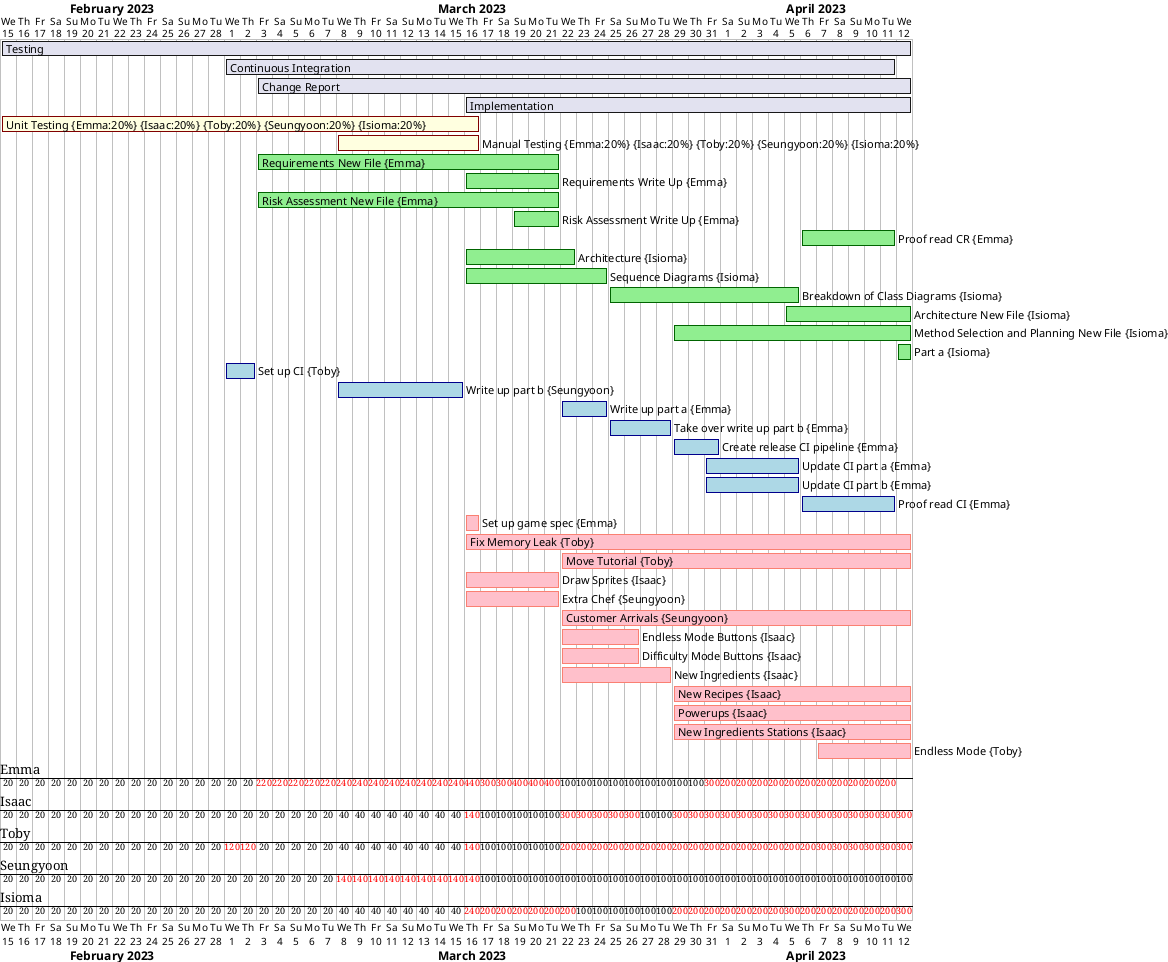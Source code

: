 @startgantt

Project starts 2023-02-15

[Testing] starts 2023-02-15
[Testing] lasts 57 days
[Continuous Integration] starts 2023-03-01
[Continuous Integration] lasts 42 days
[Change Report] starts 2023-03-03
[Change Report] lasts 41 days
[Implementation] starts 2023-03-16
[Implementation] lasts 28 days

[Unit Testing] on {Emma:20%} {Isaac:20%} {Toby:20%} {Seungyoon:20%} {Isioma:20%} starts 2023-02-15 and ends 2023-03-16 and is colored in LightYellow/Maroon
[Manual Testing] on {Emma:20%} {Isaac:20%} {Toby:20%} {Seungyoon:20%} {Isioma:20%} starts 2023-03-08 and ends 2023-03-16 and is colored in LightYellow/Maroon

[Requirements New File] on {Emma:100%} starts 2023-03-03 and ends 2023-03-21 and is colored in LightGreen/DarkGreen
[Requirements Write Up] on {Emma:100%} starts 2023-03-16 and ends 2023-03-21 and is colored in LightGreen/DarkGreen
[Risk Assessment New File] on {Emma:100%} starts 2023-03-03 and ends 2023-03-21 and is colored in LightGreen/DarkGreen
[Risk Assessment Write Up] on {Emma:100%} starts 2023-03-19 and ends 2023-03-21 and is colored in LightGreen/DarkGreen
[Proof read CR] on {Emma:100%} starts 2023-04-06 and ends 2023-04-11 and is colored in LightGreen/DarkGreen
[Architecture] on {Isioma:100%} starts 2023-03-16 and ends 2023-03-22 and is colored in LightGreen/DarkGreen
[Sequence Diagrams] on {Isioma:100%} starts 2023-03-16 and ends 2023-03-24 and is colored in LightGreen/DarkGreen
[Breakdown of Class Diagrams] on {Isioma:100%} starts 2023-03-25 and ends 2023-04-05 and is colored in LightGreen/DarkGreen
[Architecture New File] on {Isioma:100%} starts 2023-04-05 and ends 2023-04-12 and is colored in LightGreen/DarkGreen
[Method Selection and Planning New File] on {Isioma:100%} starts 2023-03-29 and ends 2023-04-12 and is colored in LightGreen/DarkGreen
[Part a] on {Isioma:100%} starts 2023-04-12 and ends 2023-04-12 and is colored in LightGreen/DarkGreen

[Set up CI] on {Toby:100%} starts 2023-03-01 and ends 2023-03-02 and is colored in LightBlue/DarkBlue
[Write up part b] on {Seungyoon:100%} starts 2023-03-08 and ends 2023-03-15 and is colored in LightBlue/DarkBlue
[Write up part a] on {Emma:100%} starts 2023-03-22 and ends 2023-03-24 and is colored in LightBlue/DarkBlue
[Take over write up part b] on {Emma:100%} starts 2023-03-25 and ends 2023-03-28 and is colored in LightBlue/DarkBlue
[Create release CI pipeline] on {Emma:100%} starts 2023-03-29 and ends 2023-03-31 and is colored in LightBlue/DarkBlue
[Update CI part a] on {Emma:100%} starts 2023-03-31 and ends 2023-04-05 and is colored in LightBlue/DarkBlue
[Update CI part b] on {Emma:100%} starts 2023-03-31 and ends 2023-04-05 and is colored in LightBlue/DarkBlue
[Proof read CI] on {Emma:100%} starts 2023-04-06 and ends 2023-04-11 and is colored in LightBlue/DarkBlue

[Set up game spec] on {Emma:100%} starts 2023-03-16 and ends 2023-03-16 and is colored in Pink/Salmon
[Fix Memory Leak] on {Toby:100%} starts 2023-03-16 and ends 2023-04-12 and is colored in Pink/Salmon
[Move Tutorial] on {Toby:100%} starts 2023-03-22 and ends 2023-04-12 and is colored in Pink/Salmon
[Draw Sprites] on {Isaac:100%} starts 2023-03-16 and ends 2023-03-21 and is colored in Pink/Salmon
[Extra Chef] on {Seungyoon:100%} starts 2023-03-16 and ends 2023-03-21 and is colored in Pink/Salmon
[Customer Arrivals] on {Seungyoon:100%} starts 2023-03-22 and ends 2023-04-12 and is colored in Pink/Salmon
[Endless Mode Buttons] on {Isaac:100%} starts 2023-03-22 and ends 2023-03-26 and is colored in Pink/Salmon
[Difficulty Mode Buttons] on {Isaac:100%} starts 2023-03-22 and ends 2023-03-26 and is colored in Pink/Salmon
[New Ingredients] on {Isaac:100%} starts 2023-03-22 and ends 2023-03-28 and is colored in Pink/Salmon
[New Recipes] on {Isaac:100%} starts 2023-03-29 and ends 2023-04-12 and is colored in Pink/Salmon
[Powerups] on {Isaac:100%} starts 2023-03-29 and ends 2023-04-12 and is colored in Pink/Salmon
[New Ingredients Stations] on {Isaac:100%} starts 2023-03-29 and ends 2023-04-12 and is colored in Pink/Salmon
[Endless Mode] on {Toby:100%} starts 2023-04-07 and ends 2023-04-12 and is colored in Pink/Salmon
@endgantt